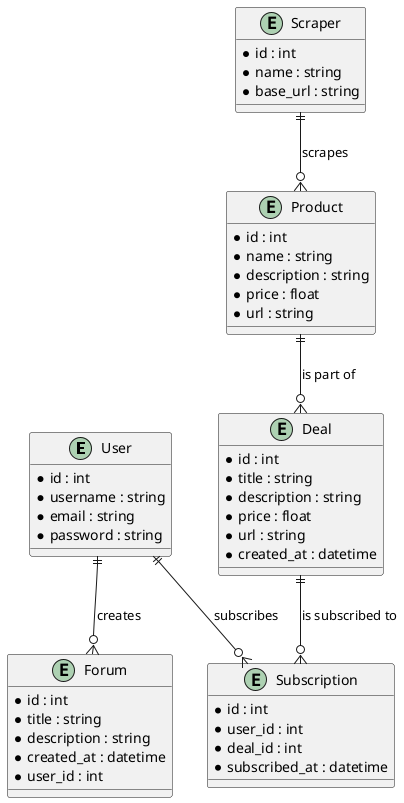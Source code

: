 @startuml PricePick

entity User {
  * id : int
  * username : string
  * email : string
  * password : string
}

entity Forum {
  * id : int
  * title : string
  * description : string
  * created_at : datetime
  * user_id : int
}

entity Deal {
  * id : int
  * title : string
  * description : string
  * price : float
  * url : string
  * created_at : datetime
}

entity Subscription {
  * id : int
  * user_id : int
  * deal_id : int
  * subscribed_at : datetime
}

entity Product {
  * id : int
  * name : string
  * description : string
  * price : float
  * url : string
}

entity Scraper {
  * id : int
  * name : string
  * base_url : string
}

User ||--o{ Forum : "creates"
User ||--o{ Subscription : "subscribes"
Deal ||--o{ Subscription : "is subscribed to"
Product ||--o{ Deal : "is part of"
Scraper ||--o{ Product : "scrapes"

@enduml